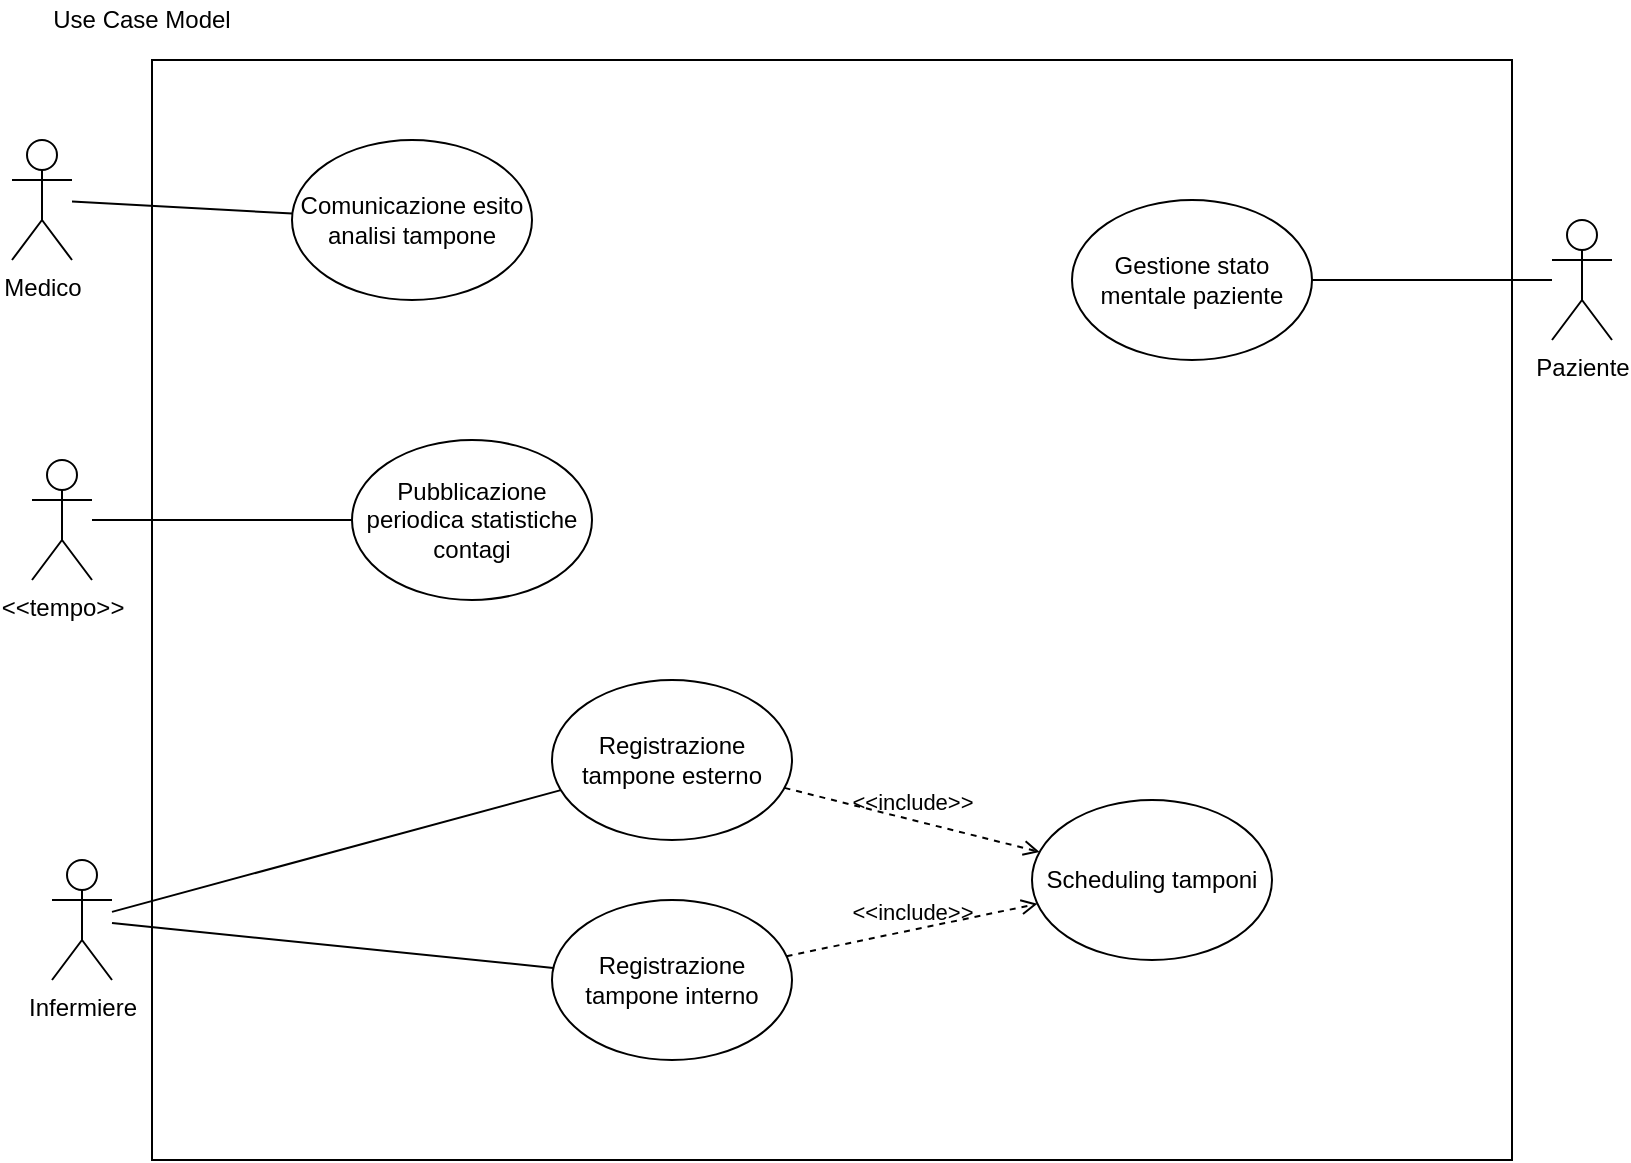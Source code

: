 <mxfile version="13.10.0" type="device"><diagram id="SlVP0i2pASS3WPXNDWzs" name="Page-1"><mxGraphModel dx="1021" dy="462" grid="1" gridSize="10" guides="1" tooltips="1" connect="1" arrows="1" fold="1" page="1" pageScale="1" pageWidth="827" pageHeight="1169" math="0" shadow="0"><root><mxCell id="0"/><mxCell id="1" parent="0"/><mxCell id="D3eN1bh_PQKMvvrOWLx1-9" value="" style="rounded=0;whiteSpace=wrap;html=1;" vertex="1" parent="1"><mxGeometry x="80" y="40" width="680" height="550" as="geometry"/></mxCell><mxCell id="D3eN1bh_PQKMvvrOWLx1-1" value="Use Case Model" style="text;html=1;strokeColor=none;fillColor=none;align=center;verticalAlign=middle;whiteSpace=wrap;rounded=0;" vertex="1" parent="1"><mxGeometry x="20" y="10" width="110" height="20" as="geometry"/></mxCell><mxCell id="D3eN1bh_PQKMvvrOWLx1-2" value="Medico" style="shape=umlActor;verticalLabelPosition=bottom;verticalAlign=top;html=1;outlineConnect=0;" vertex="1" parent="1"><mxGeometry x="10" y="80" width="30" height="60" as="geometry"/></mxCell><mxCell id="D3eN1bh_PQKMvvrOWLx1-3" value="Comunicazione esito analisi tampone" style="ellipse;whiteSpace=wrap;html=1;" vertex="1" parent="1"><mxGeometry x="150" y="80" width="120" height="80" as="geometry"/></mxCell><mxCell id="D3eN1bh_PQKMvvrOWLx1-4" value="Pubblicazione periodica statistiche contagi" style="ellipse;whiteSpace=wrap;html=1;" vertex="1" parent="1"><mxGeometry x="180" y="230" width="120" height="80" as="geometry"/></mxCell><mxCell id="D3eN1bh_PQKMvvrOWLx1-5" value="Registrazione tampone esterno" style="ellipse;whiteSpace=wrap;html=1;" vertex="1" parent="1"><mxGeometry x="280" y="350" width="120" height="80" as="geometry"/></mxCell><mxCell id="D3eN1bh_PQKMvvrOWLx1-6" value="Registrazione tampone interno" style="ellipse;whiteSpace=wrap;html=1;" vertex="1" parent="1"><mxGeometry x="280" y="460" width="120" height="80" as="geometry"/></mxCell><mxCell id="D3eN1bh_PQKMvvrOWLx1-7" value="Scheduling tamponi" style="ellipse;whiteSpace=wrap;html=1;" vertex="1" parent="1"><mxGeometry x="520" y="410" width="120" height="80" as="geometry"/></mxCell><mxCell id="D3eN1bh_PQKMvvrOWLx1-10" value="Paziente" style="shape=umlActor;verticalLabelPosition=bottom;verticalAlign=top;html=1;outlineConnect=0;" vertex="1" parent="1"><mxGeometry x="780" y="120" width="30" height="60" as="geometry"/></mxCell><mxCell id="D3eN1bh_PQKMvvrOWLx1-11" value="" style="edgeStyle=none;html=1;endArrow=none;verticalAlign=bottom;" edge="1" parent="1" source="D3eN1bh_PQKMvvrOWLx1-2" target="D3eN1bh_PQKMvvrOWLx1-3"><mxGeometry width="160" relative="1" as="geometry"><mxPoint x="30" y="120" as="sourcePoint"/><mxPoint x="190" y="120" as="targetPoint"/></mxGeometry></mxCell><mxCell id="D3eN1bh_PQKMvvrOWLx1-14" value="&amp;lt;&amp;lt;tempo&amp;gt;&amp;gt;" style="shape=umlActor;html=1;verticalLabelPosition=bottom;verticalAlign=top;align=center;" vertex="1" parent="1"><mxGeometry x="20" y="240" width="30" height="60" as="geometry"/></mxCell><mxCell id="D3eN1bh_PQKMvvrOWLx1-15" value="Infermiere" style="shape=umlActor;html=1;verticalLabelPosition=bottom;verticalAlign=top;align=center;" vertex="1" parent="1"><mxGeometry x="30" y="440" width="30" height="60" as="geometry"/></mxCell><mxCell id="D3eN1bh_PQKMvvrOWLx1-17" value="Gestione stato mentale paziente" style="ellipse;whiteSpace=wrap;html=1;" vertex="1" parent="1"><mxGeometry x="540" y="110" width="120" height="80" as="geometry"/></mxCell><mxCell id="D3eN1bh_PQKMvvrOWLx1-19" value="" style="edgeStyle=none;html=1;endArrow=none;verticalAlign=bottom;" edge="1" parent="1" source="D3eN1bh_PQKMvvrOWLx1-14" target="D3eN1bh_PQKMvvrOWLx1-4"><mxGeometry width="160" relative="1" as="geometry"><mxPoint x="60" y="300" as="sourcePoint"/><mxPoint x="190" y="310" as="targetPoint"/></mxGeometry></mxCell><mxCell id="D3eN1bh_PQKMvvrOWLx1-20" value="" style="edgeStyle=none;html=1;endArrow=none;verticalAlign=bottom;" edge="1" parent="1" source="D3eN1bh_PQKMvvrOWLx1-17" target="D3eN1bh_PQKMvvrOWLx1-10"><mxGeometry width="160" relative="1" as="geometry"><mxPoint x="670" y="170" as="sourcePoint"/><mxPoint x="830" y="170" as="targetPoint"/></mxGeometry></mxCell><mxCell id="D3eN1bh_PQKMvvrOWLx1-21" value="" style="edgeStyle=none;html=1;endArrow=none;verticalAlign=bottom;" edge="1" parent="1" source="D3eN1bh_PQKMvvrOWLx1-15" target="D3eN1bh_PQKMvvrOWLx1-5"><mxGeometry width="160" relative="1" as="geometry"><mxPoint x="120" y="450" as="sourcePoint"/><mxPoint x="280" y="450" as="targetPoint"/></mxGeometry></mxCell><mxCell id="D3eN1bh_PQKMvvrOWLx1-22" value="" style="edgeStyle=none;html=1;endArrow=none;verticalAlign=bottom;" edge="1" parent="1" source="D3eN1bh_PQKMvvrOWLx1-15" target="D3eN1bh_PQKMvvrOWLx1-6"><mxGeometry width="160" relative="1" as="geometry"><mxPoint x="140" y="510" as="sourcePoint"/><mxPoint x="300" y="510" as="targetPoint"/></mxGeometry></mxCell><mxCell id="D3eN1bh_PQKMvvrOWLx1-23" value="&amp;lt;&amp;lt;include&amp;gt;&amp;gt;" style="edgeStyle=none;html=1;endArrow=open;verticalAlign=bottom;dashed=1;labelBackgroundColor=none;" edge="1" parent="1" source="D3eN1bh_PQKMvvrOWLx1-5" target="D3eN1bh_PQKMvvrOWLx1-7"><mxGeometry width="160" relative="1" as="geometry"><mxPoint x="370" y="380" as="sourcePoint"/><mxPoint x="530" y="380" as="targetPoint"/></mxGeometry></mxCell><mxCell id="D3eN1bh_PQKMvvrOWLx1-24" value="&amp;lt;&amp;lt;include&amp;gt;&amp;gt;" style="edgeStyle=none;html=1;endArrow=open;verticalAlign=bottom;dashed=1;labelBackgroundColor=none;" edge="1" parent="1" source="D3eN1bh_PQKMvvrOWLx1-6" target="D3eN1bh_PQKMvvrOWLx1-7"><mxGeometry width="160" relative="1" as="geometry"><mxPoint x="430" y="480" as="sourcePoint"/><mxPoint x="590" y="480" as="targetPoint"/></mxGeometry></mxCell></root></mxGraphModel></diagram></mxfile>